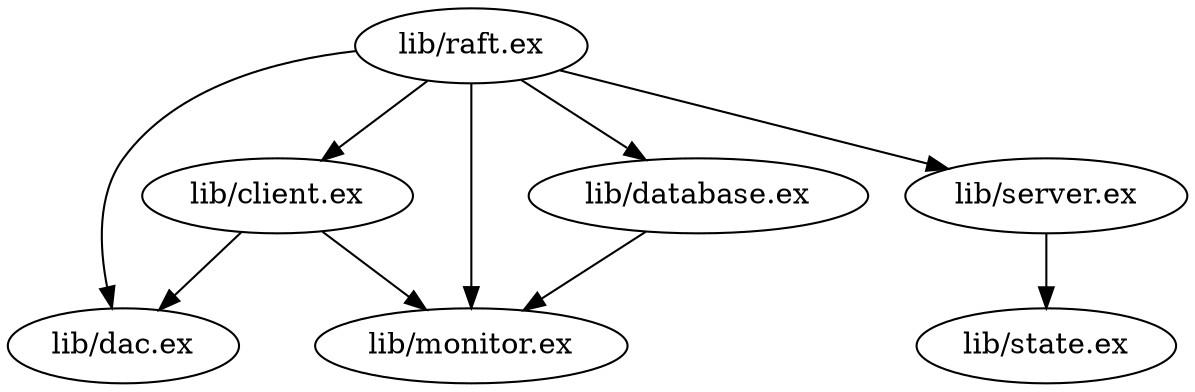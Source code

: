 digraph "xref graph" {
  "lib/client.ex"
  "lib/client.ex" -> "lib/dac.ex"
  "lib/client.ex" -> "lib/monitor.ex"
  "lib/dac.ex"
  "lib/database.ex"
  "lib/database.ex" -> "lib/monitor.ex"
  "lib/monitor.ex"
  "lib/raft.ex"
  "lib/raft.ex" -> "lib/client.ex"
  "lib/raft.ex" -> "lib/dac.ex"
  "lib/raft.ex" -> "lib/database.ex"
  "lib/raft.ex" -> "lib/monitor.ex"
  "lib/raft.ex" -> "lib/server.ex"
  "lib/server.ex" -> "lib/state.ex"
  "lib/server.ex"
  "lib/state.ex"
}
